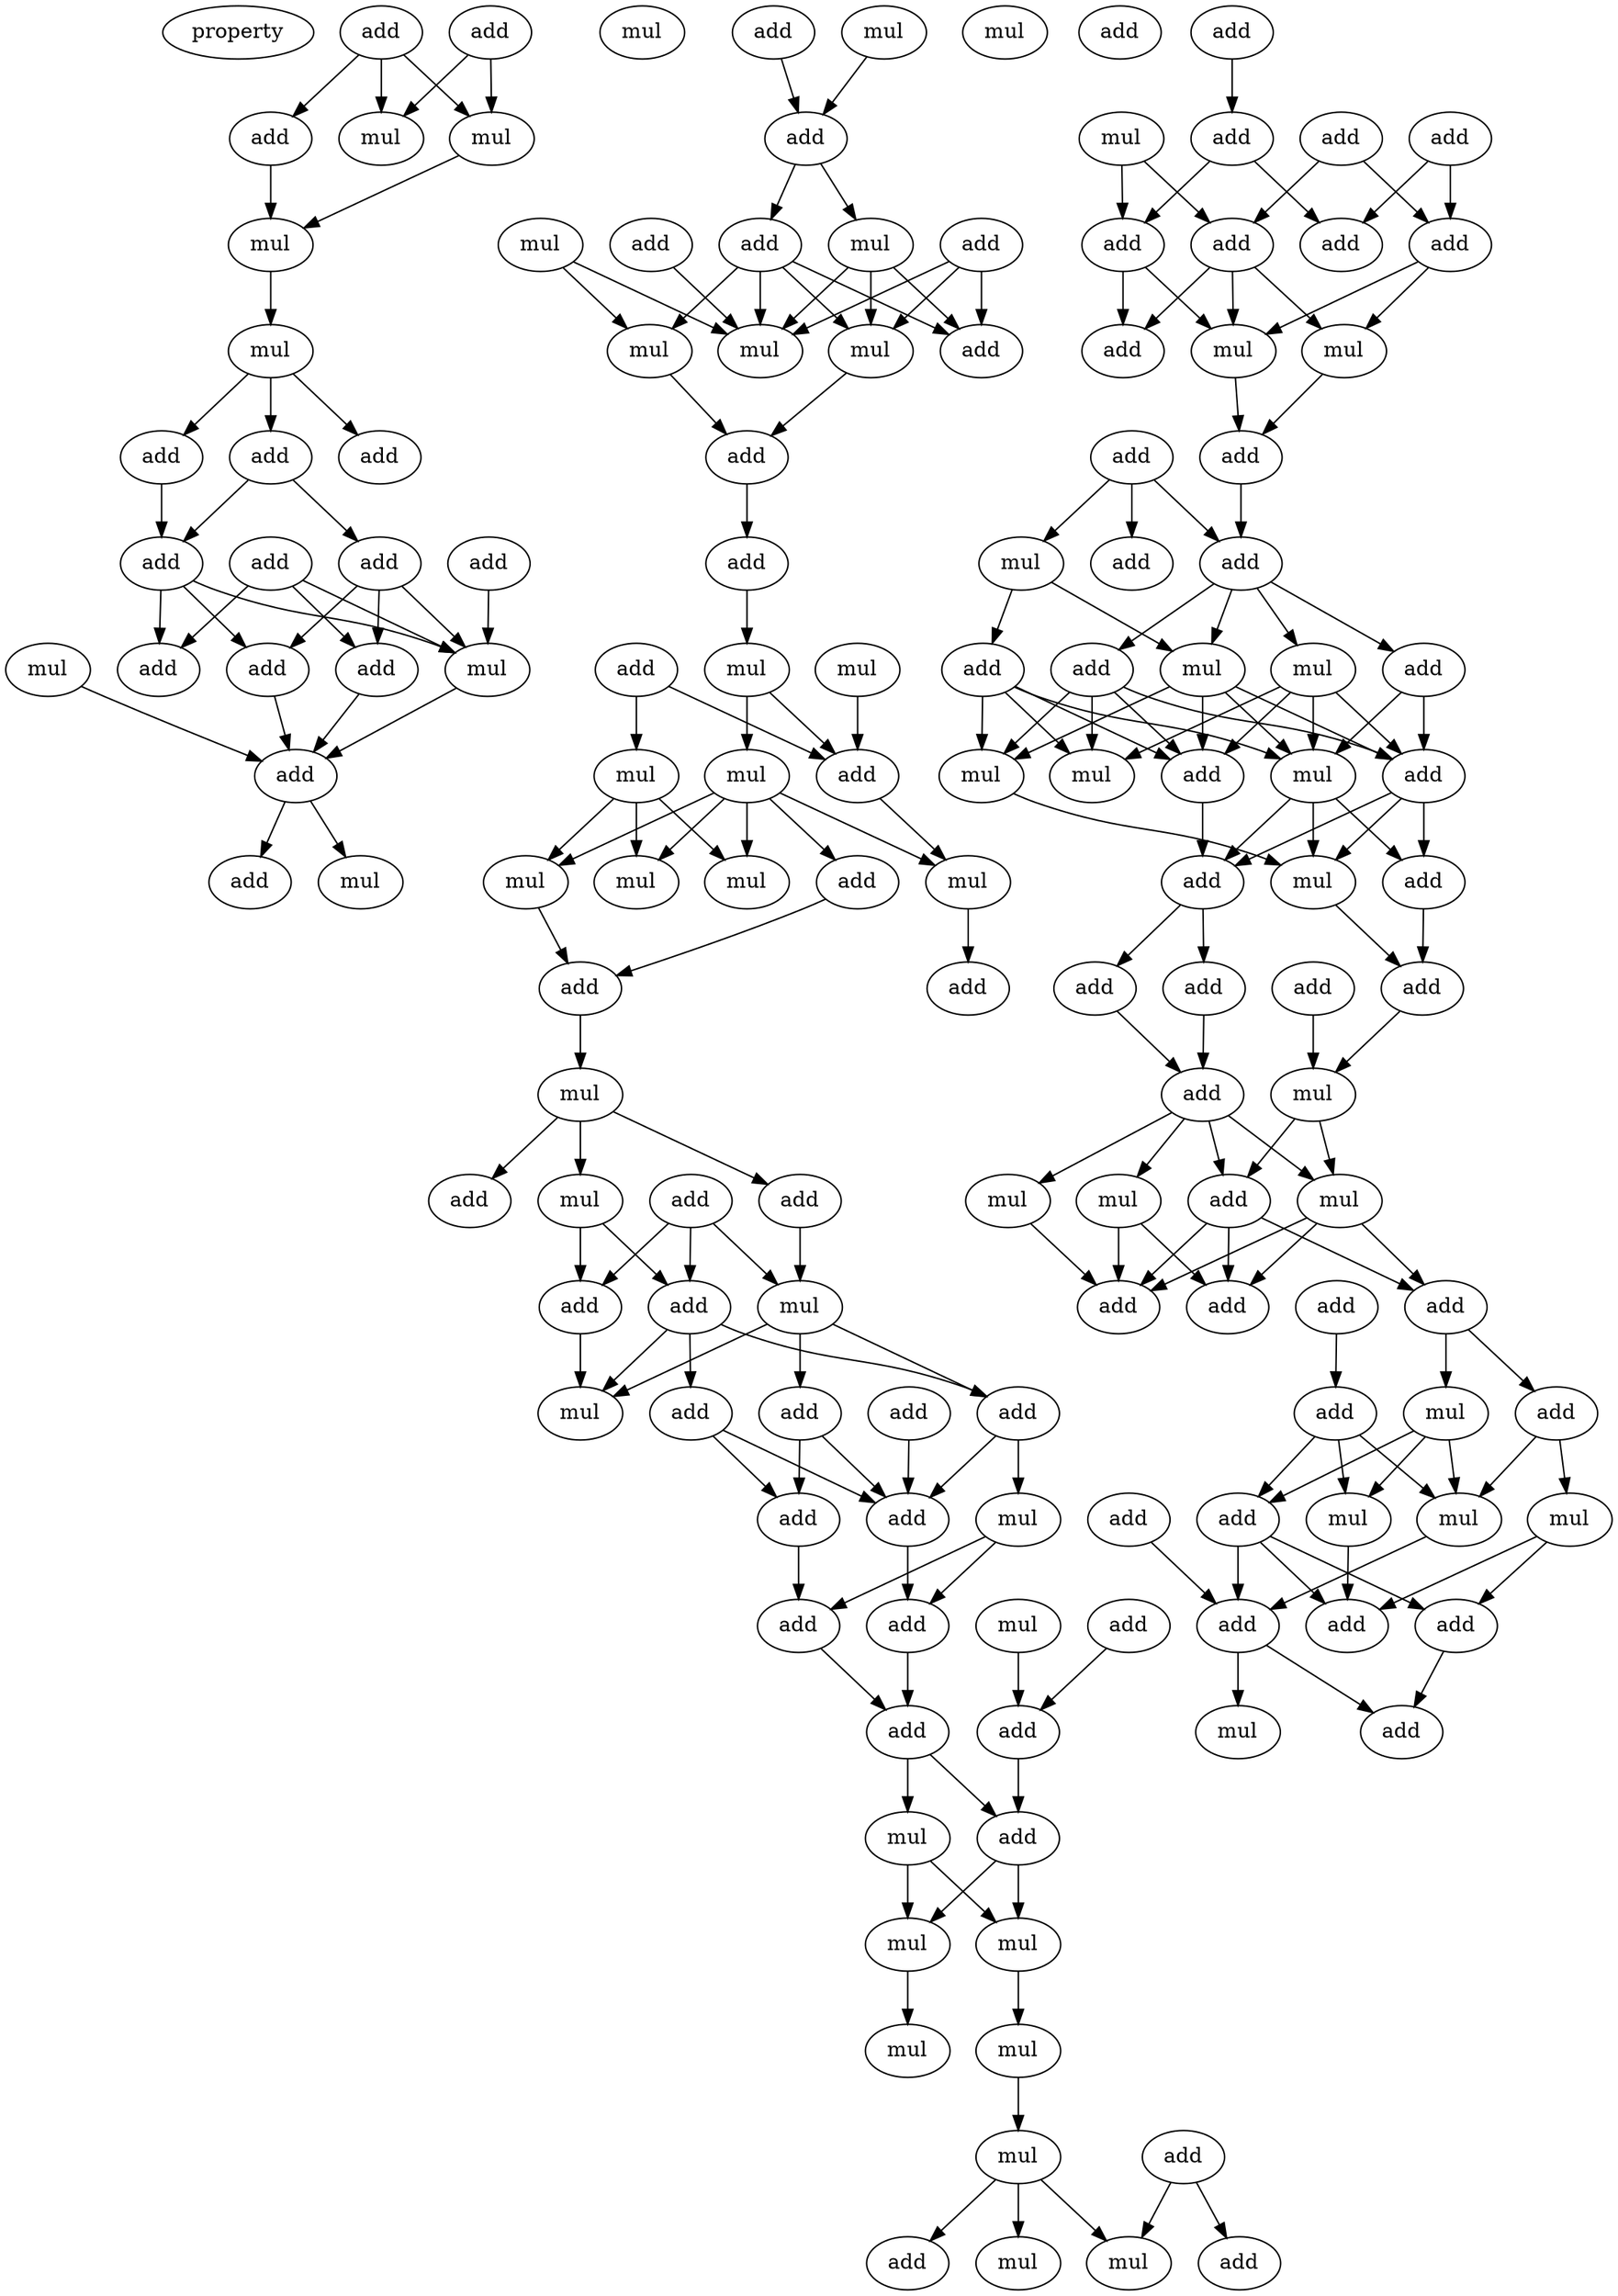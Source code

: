 digraph {
    node [fontcolor=black]
    property [mul=2,lf=1.7]
    0 [ label = add ];
    1 [ label = add ];
    2 [ label = mul ];
    3 [ label = mul ];
    4 [ label = add ];
    5 [ label = mul ];
    6 [ label = mul ];
    7 [ label = add ];
    8 [ label = add ];
    9 [ label = add ];
    10 [ label = mul ];
    11 [ label = add ];
    12 [ label = add ];
    13 [ label = add ];
    14 [ label = add ];
    15 [ label = add ];
    16 [ label = add ];
    17 [ label = add ];
    18 [ label = mul ];
    19 [ label = mul ];
    20 [ label = add ];
    21 [ label = add ];
    22 [ label = mul ];
    23 [ label = add ];
    24 [ label = mul ];
    25 [ label = mul ];
    26 [ label = add ];
    27 [ label = add ];
    28 [ label = mul ];
    29 [ label = add ];
    30 [ label = add ];
    31 [ label = mul ];
    32 [ label = mul ];
    33 [ label = add ];
    34 [ label = mul ];
    35 [ label = mul ];
    36 [ label = add ];
    37 [ label = add ];
    38 [ label = add ];
    39 [ label = mul ];
    40 [ label = mul ];
    41 [ label = mul ];
    42 [ label = mul ];
    43 [ label = add ];
    44 [ label = mul ];
    45 [ label = mul ];
    46 [ label = mul ];
    47 [ label = mul ];
    48 [ label = add ];
    49 [ label = add ];
    50 [ label = add ];
    51 [ label = mul ];
    52 [ label = mul ];
    53 [ label = add ];
    54 [ label = add ];
    55 [ label = add ];
    56 [ label = add ];
    57 [ label = mul ];
    58 [ label = add ];
    59 [ label = add ];
    60 [ label = add ];
    61 [ label = add ];
    62 [ label = mul ];
    63 [ label = add ];
    64 [ label = add ];
    65 [ label = add ];
    66 [ label = mul ];
    67 [ label = mul ];
    68 [ label = add ];
    69 [ label = add ];
    70 [ label = add ];
    71 [ label = add ];
    72 [ label = add ];
    73 [ label = mul ];
    74 [ label = add ];
    75 [ label = mul ];
    76 [ label = mul ];
    77 [ label = mul ];
    78 [ label = mul ];
    79 [ label = mul ];
    80 [ label = add ];
    81 [ label = add ];
    82 [ label = add ];
    83 [ label = add ];
    84 [ label = mul ];
    85 [ label = mul ];
    86 [ label = add ];
    87 [ label = add ];
    88 [ label = mul ];
    89 [ label = add ];
    90 [ label = add ];
    91 [ label = add ];
    92 [ label = add ];
    93 [ label = add ];
    94 [ label = add ];
    95 [ label = mul ];
    96 [ label = add ];
    97 [ label = mul ];
    98 [ label = add ];
    99 [ label = add ];
    100 [ label = add ];
    101 [ label = add ];
    102 [ label = mul ];
    103 [ label = add ];
    104 [ label = mul ];
    105 [ label = mul ];
    106 [ label = add ];
    107 [ label = add ];
    108 [ label = mul ];
    109 [ label = mul ];
    110 [ label = add ];
    111 [ label = mul ];
    112 [ label = add ];
    113 [ label = mul ];
    114 [ label = add ];
    115 [ label = add ];
    116 [ label = add ];
    117 [ label = add ];
    118 [ label = add ];
    119 [ label = add ];
    120 [ label = mul ];
    121 [ label = add ];
    122 [ label = mul ];
    123 [ label = mul ];
    124 [ label = mul ];
    125 [ label = add ];
    126 [ label = add ];
    127 [ label = add ];
    128 [ label = add ];
    129 [ label = add ];
    130 [ label = add ];
    131 [ label = add ];
    132 [ label = mul ];
    133 [ label = add ];
    134 [ label = mul ];
    135 [ label = mul ];
    136 [ label = add ];
    137 [ label = mul ];
    138 [ label = add ];
    139 [ label = add ];
    140 [ label = add ];
    141 [ label = add ];
    142 [ label = mul ];
    0 -> 2 [ name = 0 ];
    0 -> 3 [ name = 1 ];
    0 -> 4 [ name = 2 ];
    1 -> 2 [ name = 3 ];
    1 -> 3 [ name = 4 ];
    2 -> 5 [ name = 5 ];
    4 -> 5 [ name = 6 ];
    5 -> 6 [ name = 7 ];
    6 -> 7 [ name = 8 ];
    6 -> 8 [ name = 9 ];
    6 -> 9 [ name = 10 ];
    7 -> 13 [ name = 11 ];
    9 -> 12 [ name = 12 ];
    9 -> 13 [ name = 13 ];
    11 -> 18 [ name = 14 ];
    12 -> 15 [ name = 15 ];
    12 -> 17 [ name = 16 ];
    12 -> 18 [ name = 17 ];
    13 -> 16 [ name = 18 ];
    13 -> 17 [ name = 19 ];
    13 -> 18 [ name = 20 ];
    14 -> 15 [ name = 21 ];
    14 -> 16 [ name = 22 ];
    14 -> 18 [ name = 23 ];
    15 -> 20 [ name = 24 ];
    17 -> 20 [ name = 25 ];
    18 -> 20 [ name = 26 ];
    19 -> 20 [ name = 27 ];
    20 -> 23 [ name = 28 ];
    20 -> 24 [ name = 29 ];
    21 -> 26 [ name = 30 ];
    22 -> 26 [ name = 31 ];
    26 -> 27 [ name = 32 ];
    26 -> 31 [ name = 33 ];
    27 -> 32 [ name = 34 ];
    27 -> 33 [ name = 35 ];
    27 -> 34 [ name = 36 ];
    27 -> 35 [ name = 37 ];
    28 -> 32 [ name = 38 ];
    28 -> 34 [ name = 39 ];
    29 -> 34 [ name = 40 ];
    30 -> 33 [ name = 41 ];
    30 -> 34 [ name = 42 ];
    30 -> 35 [ name = 43 ];
    31 -> 33 [ name = 44 ];
    31 -> 34 [ name = 45 ];
    31 -> 35 [ name = 46 ];
    32 -> 36 [ name = 47 ];
    35 -> 36 [ name = 48 ];
    36 -> 37 [ name = 49 ];
    37 -> 40 [ name = 50 ];
    38 -> 42 [ name = 51 ];
    38 -> 43 [ name = 52 ];
    39 -> 43 [ name = 53 ];
    40 -> 41 [ name = 54 ];
    40 -> 43 [ name = 55 ];
    41 -> 44 [ name = 56 ];
    41 -> 45 [ name = 57 ];
    41 -> 46 [ name = 58 ];
    41 -> 47 [ name = 59 ];
    41 -> 48 [ name = 60 ];
    42 -> 44 [ name = 61 ];
    42 -> 46 [ name = 62 ];
    42 -> 47 [ name = 63 ];
    43 -> 45 [ name = 64 ];
    44 -> 49 [ name = 65 ];
    45 -> 50 [ name = 66 ];
    48 -> 49 [ name = 67 ];
    49 -> 51 [ name = 68 ];
    51 -> 52 [ name = 69 ];
    51 -> 53 [ name = 70 ];
    51 -> 54 [ name = 71 ];
    52 -> 56 [ name = 72 ];
    52 -> 58 [ name = 73 ];
    54 -> 57 [ name = 74 ];
    55 -> 56 [ name = 75 ];
    55 -> 57 [ name = 76 ];
    55 -> 58 [ name = 77 ];
    56 -> 62 [ name = 78 ];
    57 -> 61 [ name = 79 ];
    57 -> 62 [ name = 80 ];
    57 -> 63 [ name = 81 ];
    58 -> 60 [ name = 82 ];
    58 -> 61 [ name = 83 ];
    58 -> 62 [ name = 84 ];
    59 -> 65 [ name = 85 ];
    60 -> 64 [ name = 86 ];
    60 -> 65 [ name = 87 ];
    61 -> 65 [ name = 88 ];
    61 -> 66 [ name = 89 ];
    63 -> 64 [ name = 90 ];
    63 -> 65 [ name = 91 ];
    64 -> 68 [ name = 92 ];
    65 -> 69 [ name = 93 ];
    66 -> 68 [ name = 94 ];
    66 -> 69 [ name = 95 ];
    67 -> 72 [ name = 96 ];
    68 -> 71 [ name = 97 ];
    69 -> 71 [ name = 98 ];
    70 -> 72 [ name = 99 ];
    71 -> 73 [ name = 100 ];
    71 -> 74 [ name = 101 ];
    72 -> 74 [ name = 102 ];
    73 -> 75 [ name = 103 ];
    73 -> 76 [ name = 104 ];
    74 -> 75 [ name = 105 ];
    74 -> 76 [ name = 106 ];
    75 -> 77 [ name = 107 ];
    76 -> 78 [ name = 108 ];
    78 -> 79 [ name = 109 ];
    79 -> 83 [ name = 110 ];
    79 -> 84 [ name = 111 ];
    79 -> 85 [ name = 112 ];
    80 -> 81 [ name = 113 ];
    80 -> 85 [ name = 114 ];
    86 -> 90 [ name = 115 ];
    87 -> 91 [ name = 116 ];
    87 -> 94 [ name = 117 ];
    88 -> 91 [ name = 118 ];
    88 -> 92 [ name = 119 ];
    89 -> 93 [ name = 120 ];
    89 -> 94 [ name = 121 ];
    90 -> 92 [ name = 122 ];
    90 -> 93 [ name = 123 ];
    91 -> 95 [ name = 124 ];
    91 -> 96 [ name = 125 ];
    91 -> 97 [ name = 126 ];
    92 -> 95 [ name = 127 ];
    92 -> 96 [ name = 128 ];
    94 -> 95 [ name = 129 ];
    94 -> 97 [ name = 130 ];
    95 -> 99 [ name = 131 ];
    97 -> 99 [ name = 132 ];
    98 -> 100 [ name = 133 ];
    98 -> 101 [ name = 134 ];
    98 -> 102 [ name = 135 ];
    99 -> 101 [ name = 136 ];
    101 -> 103 [ name = 137 ];
    101 -> 104 [ name = 138 ];
    101 -> 105 [ name = 139 ];
    101 -> 107 [ name = 140 ];
    102 -> 104 [ name = 141 ];
    102 -> 106 [ name = 142 ];
    103 -> 109 [ name = 143 ];
    103 -> 110 [ name = 144 ];
    103 -> 111 [ name = 145 ];
    103 -> 112 [ name = 146 ];
    104 -> 108 [ name = 147 ];
    104 -> 109 [ name = 148 ];
    104 -> 110 [ name = 149 ];
    104 -> 112 [ name = 150 ];
    105 -> 108 [ name = 151 ];
    105 -> 110 [ name = 152 ];
    105 -> 111 [ name = 153 ];
    105 -> 112 [ name = 154 ];
    106 -> 108 [ name = 155 ];
    106 -> 109 [ name = 156 ];
    106 -> 111 [ name = 157 ];
    106 -> 112 [ name = 158 ];
    107 -> 108 [ name = 159 ];
    107 -> 110 [ name = 160 ];
    108 -> 113 [ name = 161 ];
    108 -> 114 [ name = 162 ];
    108 -> 115 [ name = 163 ];
    109 -> 113 [ name = 164 ];
    110 -> 113 [ name = 165 ];
    110 -> 114 [ name = 166 ];
    110 -> 115 [ name = 167 ];
    112 -> 114 [ name = 168 ];
    113 -> 116 [ name = 169 ];
    114 -> 117 [ name = 170 ];
    114 -> 119 [ name = 171 ];
    115 -> 116 [ name = 172 ];
    116 -> 120 [ name = 173 ];
    117 -> 121 [ name = 174 ];
    118 -> 120 [ name = 175 ];
    119 -> 121 [ name = 176 ];
    120 -> 123 [ name = 177 ];
    120 -> 125 [ name = 178 ];
    121 -> 122 [ name = 179 ];
    121 -> 123 [ name = 180 ];
    121 -> 124 [ name = 181 ];
    121 -> 125 [ name = 182 ];
    122 -> 128 [ name = 183 ];
    123 -> 127 [ name = 184 ];
    123 -> 128 [ name = 185 ];
    123 -> 129 [ name = 186 ];
    124 -> 127 [ name = 187 ];
    124 -> 128 [ name = 188 ];
    125 -> 127 [ name = 189 ];
    125 -> 128 [ name = 190 ];
    125 -> 129 [ name = 191 ];
    126 -> 131 [ name = 192 ];
    129 -> 130 [ name = 193 ];
    129 -> 132 [ name = 194 ];
    130 -> 134 [ name = 195 ];
    130 -> 137 [ name = 196 ];
    131 -> 133 [ name = 197 ];
    131 -> 135 [ name = 198 ];
    131 -> 137 [ name = 199 ];
    132 -> 133 [ name = 200 ];
    132 -> 135 [ name = 201 ];
    132 -> 137 [ name = 202 ];
    133 -> 138 [ name = 203 ];
    133 -> 139 [ name = 204 ];
    133 -> 140 [ name = 205 ];
    134 -> 139 [ name = 206 ];
    134 -> 140 [ name = 207 ];
    135 -> 140 [ name = 208 ];
    136 -> 138 [ name = 209 ];
    137 -> 138 [ name = 210 ];
    138 -> 141 [ name = 211 ];
    138 -> 142 [ name = 212 ];
    139 -> 141 [ name = 213 ];
}
